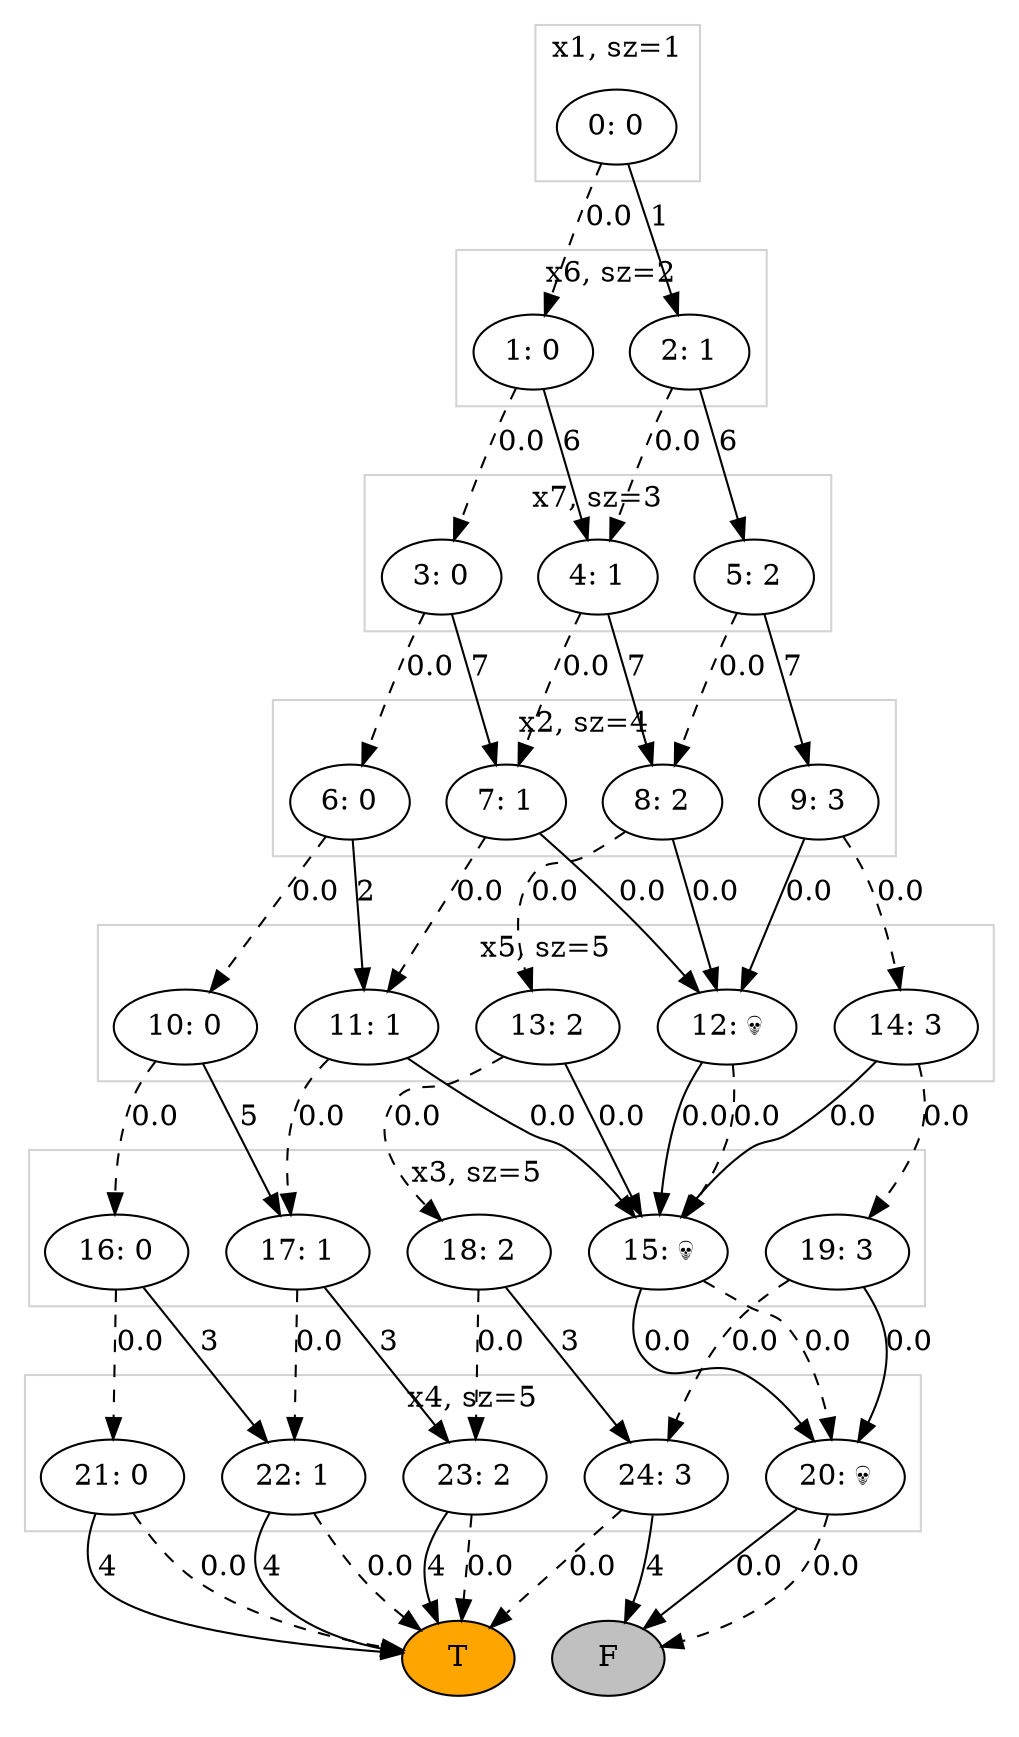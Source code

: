 digraph {
	subgraph cluster_0 {
		0 [label="0: 0"]
		color=lightgrey label="x1, sz=1"
	}
	subgraph cluster_1 {
		1 [label="1: 0"]
		2 [label="2: 1"]
		color=lightgrey label="x6, sz=2"
	}
	subgraph cluster_2 {
		3 [label="3: 0"]
		4 [label="4: 1"]
		5 [label="5: 2"]
		color=lightgrey label="x7, sz=3"
	}
	subgraph cluster_3 {
		8 [label="8: 2"]
		9 [label="9: 3"]
		6 [label="6: 0"]
		7 [label="7: 1"]
		color=lightgrey label="x2, sz=4"
	}
	subgraph cluster_4 {
		14 [label="14: 3"]
		11 [label="11: 1"]
		13 [label="13: 2"]
		10 [label="10: 0"]
		12 [label="12: 💀"]
		color=lightgrey label="x5, sz=5"
	}
	subgraph cluster_5 {
		16 [label="16: 0"]
		19 [label="19: 3"]
		15 [label="15: 💀"]
		18 [label="18: 2"]
		17 [label="17: 1"]
		color=lightgrey label="x3, sz=5"
	}
	subgraph cluster_6 {
		21 [label="21: 0"]
		24 [label="24: 3"]
		22 [label="22: 1"]
		20 [label="20: 💀"]
		23 [label="23: 2"]
		color=lightgrey label="x4, sz=5"
	}
	subgraph cluster_7 {
		-2 [label=F fillcolor=gray style=filled]
		-1 [label=T fillcolor=orange style=filled]
		color=white
	}
	0 -> 2 [label=1]
	0 -> 1 [label=0.0 style=dashed]
	1 -> 4 [label=6]
	1 -> 3 [label=0.0 style=dashed]
	2 -> 5 [label=6]
	2 -> 4 [label=0.0 style=dashed]
	3 -> 7 [label=7]
	3 -> 6 [label=0.0 style=dashed]
	4 -> 8 [label=7]
	4 -> 7 [label=0.0 style=dashed]
	5 -> 9 [label=7]
	5 -> 8 [label=0.0 style=dashed]
	8 -> 12 [label=0.0]
	8 -> 13 [label=0.0 style=dashed]
	9 -> 12 [label=0.0]
	9 -> 14 [label=0.0 style=dashed]
	6 -> 11 [label=2]
	6 -> 10 [label=0.0 style=dashed]
	7 -> 12 [label=0.0]
	7 -> 11 [label=0.0 style=dashed]
	14 -> 15 [label=0.0]
	14 -> 19 [label=0.0 style=dashed]
	11 -> 15 [label=0.0]
	11 -> 17 [label=0.0 style=dashed]
	13 -> 15 [label=0.0]
	13 -> 18 [label=0.0 style=dashed]
	10 -> 17 [label=5]
	10 -> 16 [label=0.0 style=dashed]
	12 -> 15 [label=0.0]
	12 -> 15 [label=0.0 style=dashed]
	16 -> 22 [label=3]
	16 -> 21 [label=0.0 style=dashed]
	19 -> 20 [label=0.0]
	19 -> 24 [label=0.0 style=dashed]
	15 -> 20 [label=0.0]
	15 -> 20 [label=0.0 style=dashed]
	18 -> 24 [label=3]
	18 -> 23 [label=0.0 style=dashed]
	17 -> 23 [label=3]
	17 -> 22 [label=0.0 style=dashed]
	21 -> -1 [label=4]
	21 -> -1 [label=0.0 style=dashed]
	24 -> -2 [label=4]
	24 -> -1 [label=0.0 style=dashed]
	22 -> -1 [label=4]
	22 -> -1 [label=0.0 style=dashed]
	20 -> -2 [label=0.0]
	20 -> -2 [label=0.0 style=dashed]
	23 -> -1 [label=4]
	23 -> -1 [label=0.0 style=dashed]
}
